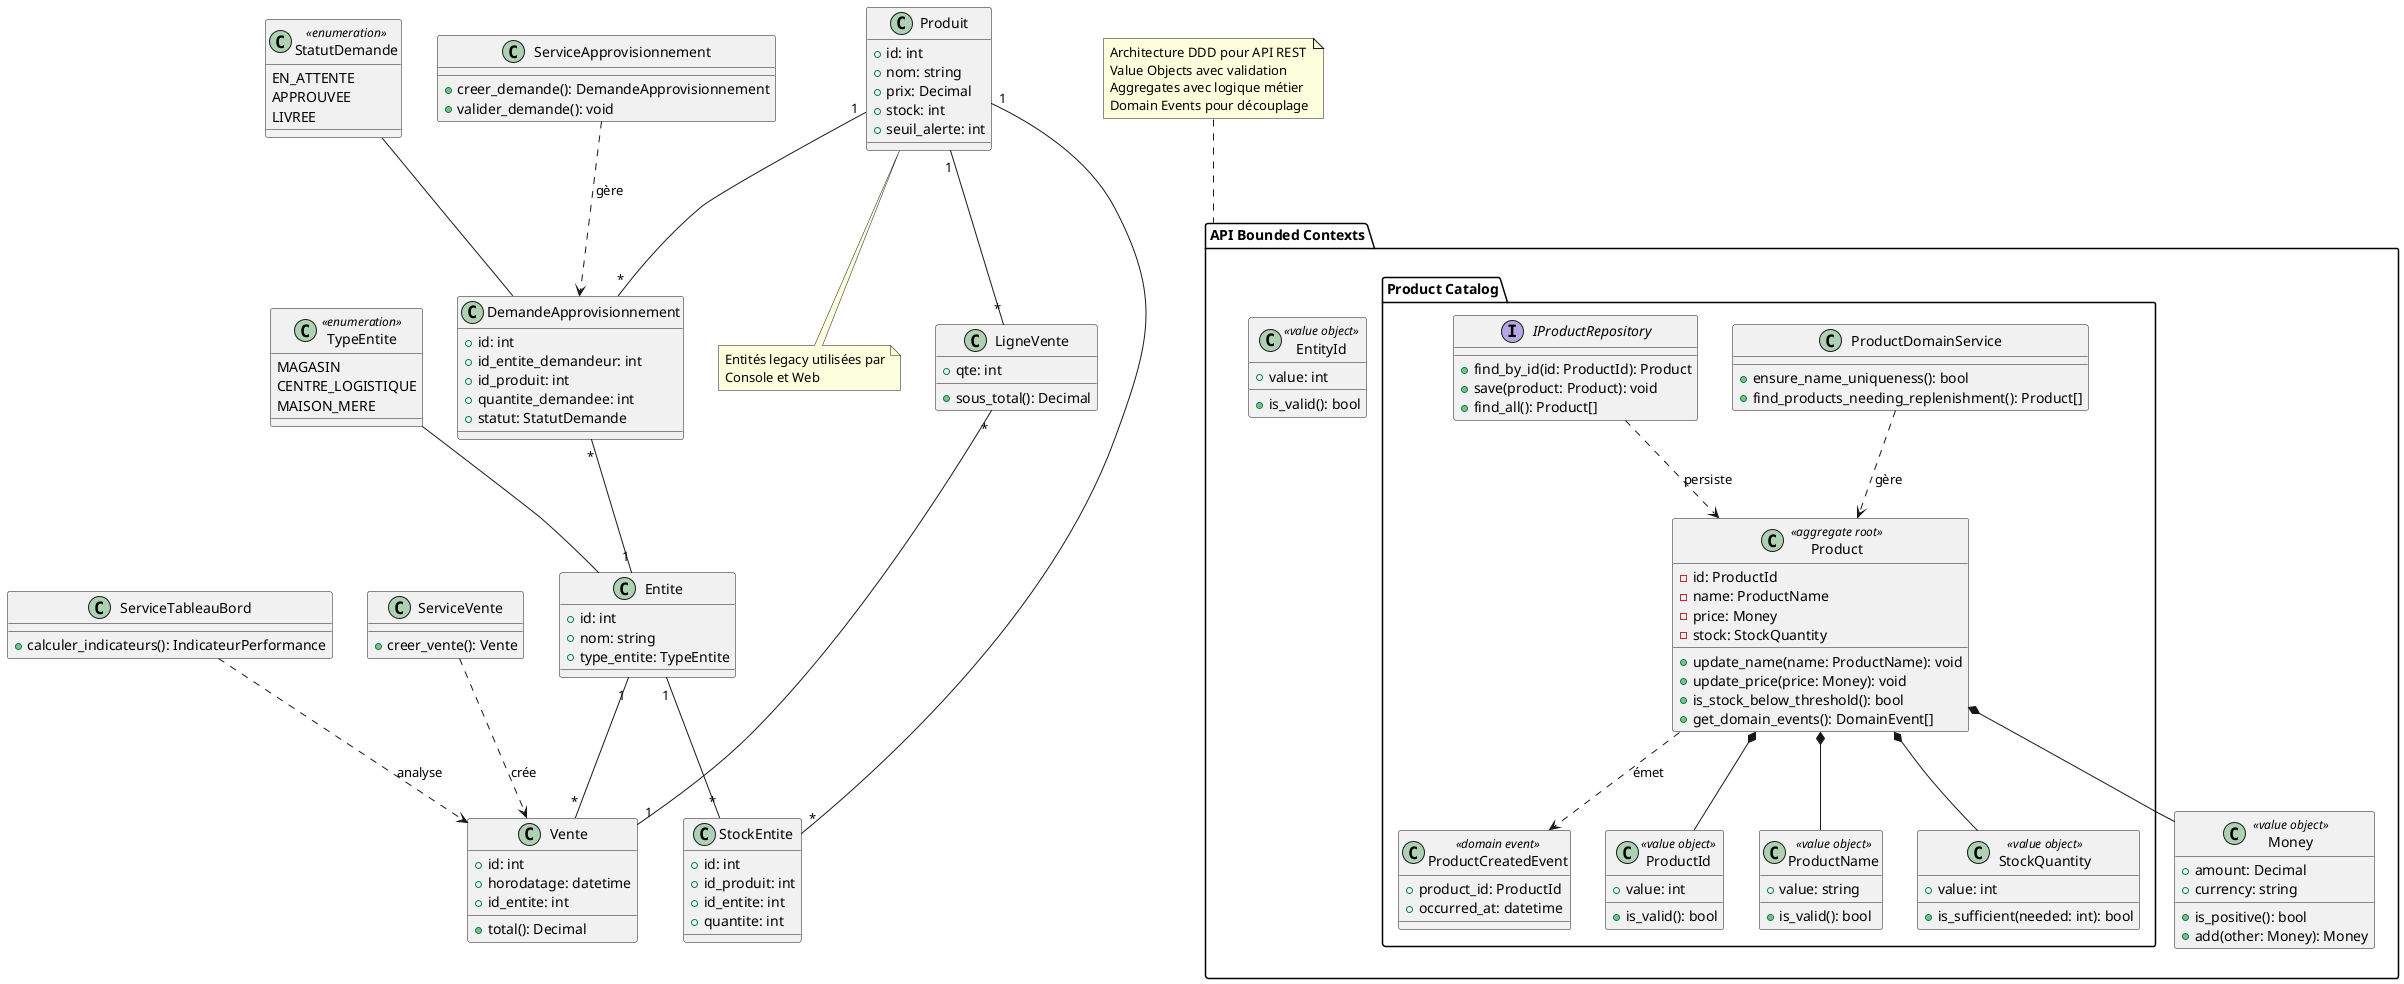 @startuml
' Entités métier principales
class Produit {
  +id: int
  +nom: string
  +prix: Decimal
  +stock: int
  +seuil_alerte: int
}

class Vente {
  +id: int
  +horodatage: datetime
  +id_entite: int
  +total(): Decimal
}

class LigneVente {
  +qte: int
  +sous_total(): Decimal
}

' Entités multi-magasins
class Entite {
  +id: int
  +nom: string
  +type_entite: TypeEntite
}

class TypeEntite <<enumeration>> {
  MAGASIN
  CENTRE_LOGISTIQUE
  MAISON_MERE
}

class StockEntite {
  +id: int
  +id_produit: int
  +id_entite: int
  +quantite: int
}

class DemandeApprovisionnement {
  +id: int
  +id_entite_demandeur: int
  +id_produit: int
  +quantite_demandee: int
  +statut: StatutDemande
}

class StatutDemande <<enumeration>> {
  EN_ATTENTE
  APPROUVEE
  LIVREE
}

' Services essentiels
class ServiceVente {
  +creer_vente(): Vente
}

class ServiceApprovisionnement {
  +creer_demande(): DemandeApprovisionnement
  +valider_demande(): void
}

class ServiceTableauBord {
  +calculer_indicateurs(): IndicateurPerformance
}

' Architecture DDD pour API
package "API Bounded Contexts" {
  
  ' Shared Value Objects
  class Money <<value object>> {
    +amount: Decimal
    +currency: string
    +is_positive(): bool
    +add(other: Money): Money
  }
  
  class EntityId <<value object>> {
    +value: int
    +is_valid(): bool
  }
  
  ' Product Catalog Bounded Context
  package "Product Catalog" {
    
    ' Value Objects
    class ProductId <<value object>> {
      +value: int
      +is_valid(): bool
    }
    
    class ProductName <<value object>> {
      +value: string
      +is_valid(): bool
    }
    
    class StockQuantity <<value object>> {
      +value: int
      +is_sufficient(needed: int): bool
    }
    
    ' Aggregate Root
    class Product <<aggregate root>> {
      -id: ProductId
      -name: ProductName
      -price: Money
      -stock: StockQuantity
      +update_name(name: ProductName): void
      +update_price(price: Money): void
      +is_stock_below_threshold(): bool
      +get_domain_events(): DomainEvent[]
    }
    
    ' Domain Events
    class ProductCreatedEvent <<domain event>> {
      +product_id: ProductId
      +occurred_at: datetime
    }
    
    ' Domain Service
    class ProductDomainService {
      +ensure_name_uniqueness(): bool
      +find_products_needing_replenishment(): Product[]
    }
    
    ' Repository Interface
    interface IProductRepository {
      +find_by_id(id: ProductId): Product
      +save(product: Product): void
      +find_all(): Product[]
    }
  }
}

' Relations principales
Produit "1" -- "*" StockEntite
Produit "1" -- "*" LigneVente
Produit "1" -- "*" DemandeApprovisionnement

Entite "1" -- "*" StockEntite
Entite "1" -- "*" Vente

LigneVente "*" -- "1" Vente
DemandeApprovisionnement "*" -- "1" Entite

TypeEntite -- Entite
StatutDemande -- DemandeApprovisionnement

' Relations services
ServiceVente ..> Vente : crée
ServiceApprovisionnement ..> DemandeApprovisionnement : gère
ServiceTableauBord ..> Vente : analyse

' Relations DDD
Product *-- ProductId
Product *-- ProductName
Product *-- Money
Product *-- StockQuantity
Product ..> ProductCreatedEvent : émet
ProductDomainService ..> Product : gère
IProductRepository ..> Product : persiste

note top of "API Bounded Contexts"
  Architecture DDD pour API REST
  Value Objects avec validation
  Aggregates avec logique métier
  Domain Events pour découplage
end note

note bottom of Produit
  Entités legacy utilisées par
  Console et Web
end note

@enduml
